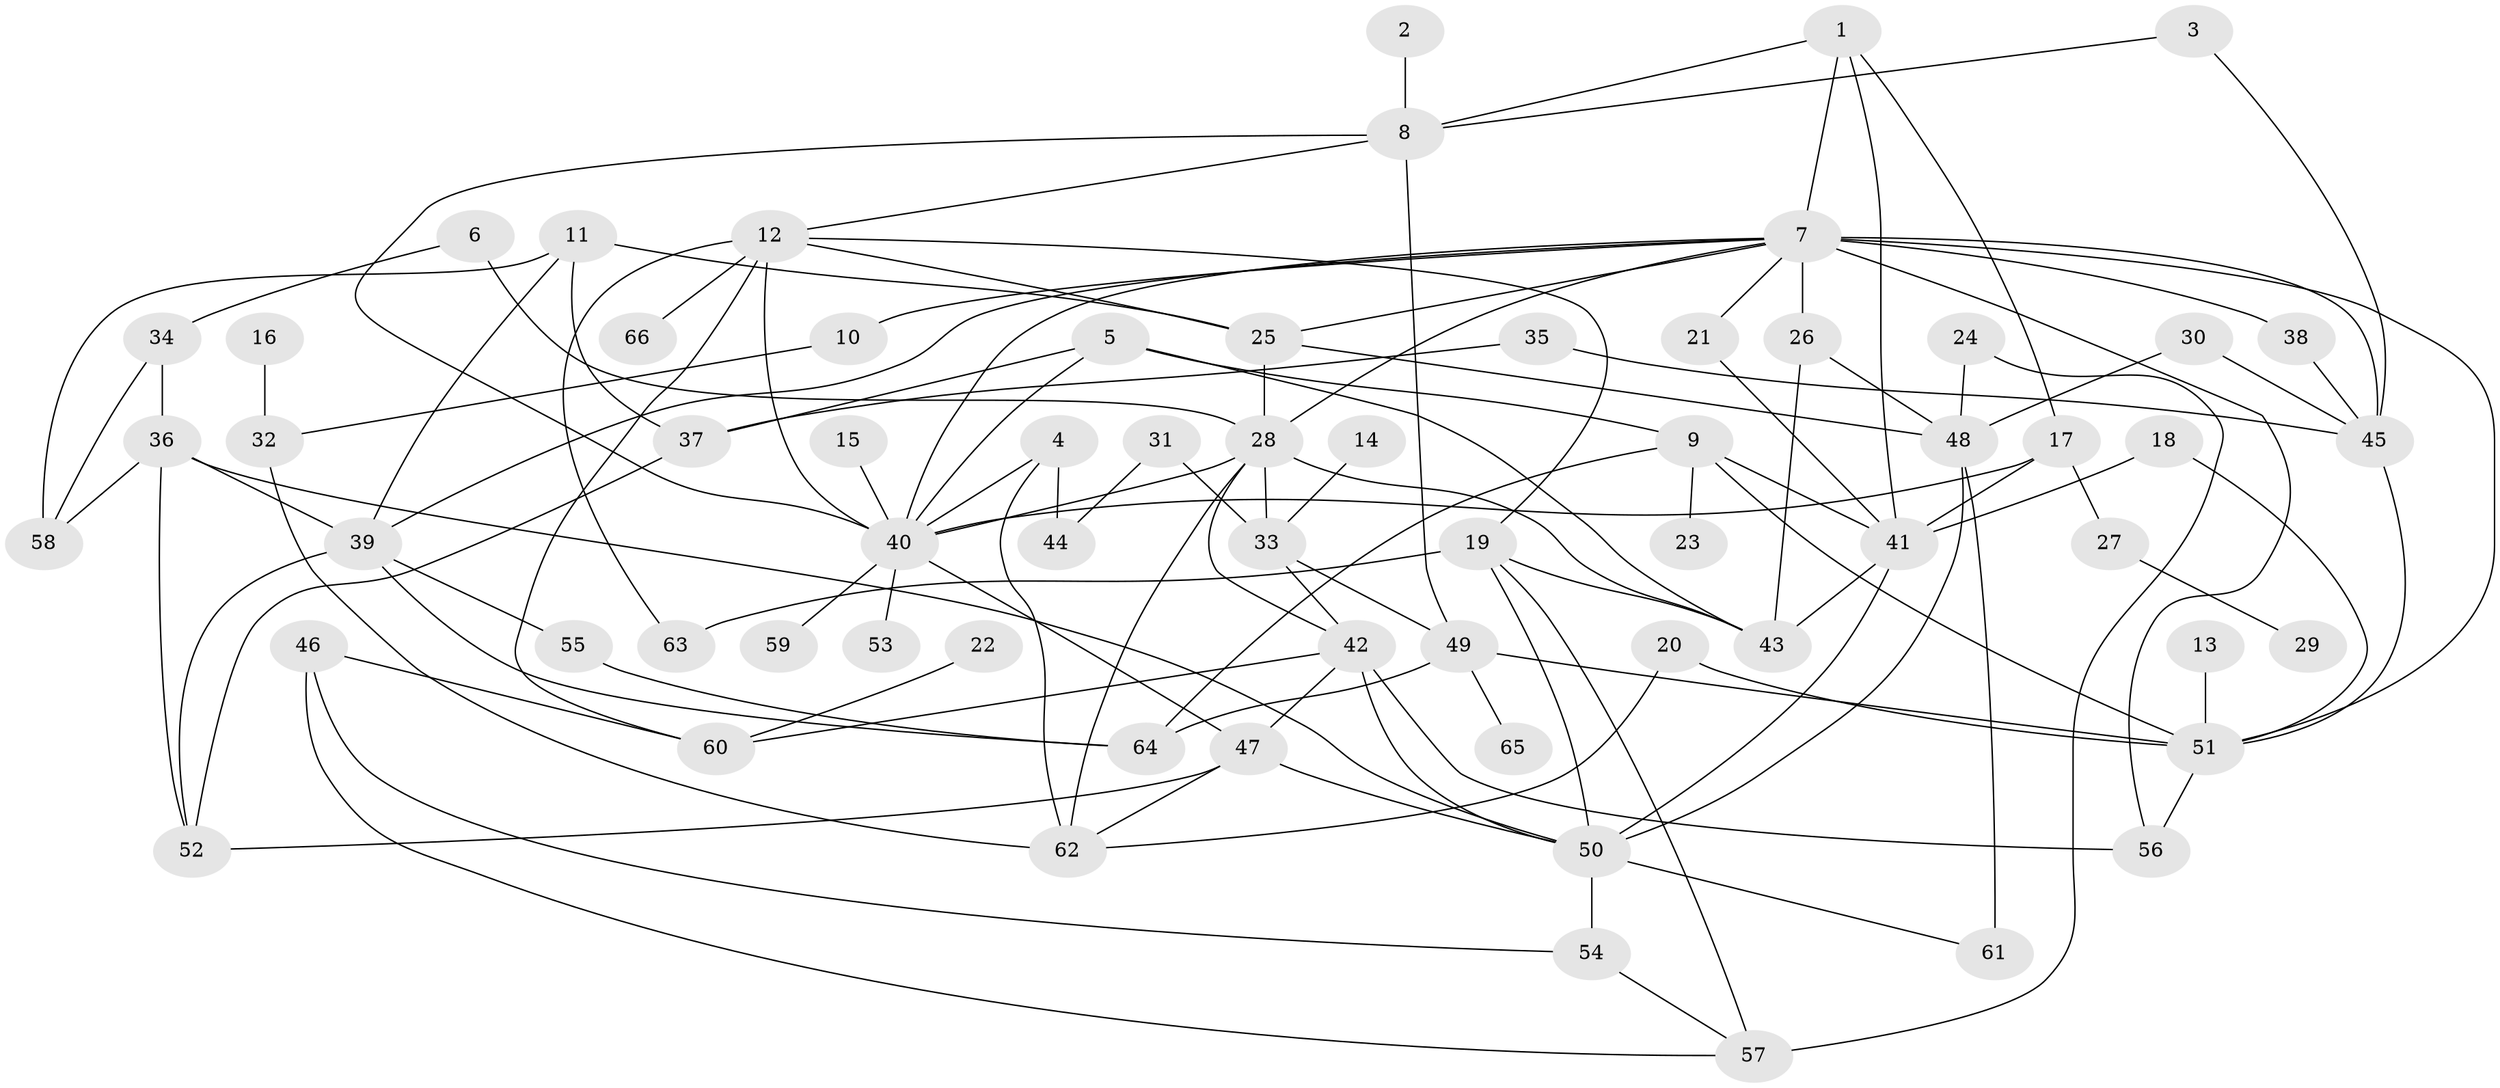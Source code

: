 // original degree distribution, {4: 0.1590909090909091, 5: 0.06060606060606061, 9: 0.007575757575757576, 7: 0.022727272727272728, 6: 0.030303030303030304, 1: 0.18181818181818182, 2: 0.3106060606060606, 3: 0.22727272727272727}
// Generated by graph-tools (version 1.1) at 2025/25/03/09/25 03:25:29]
// undirected, 66 vertices, 120 edges
graph export_dot {
graph [start="1"]
  node [color=gray90,style=filled];
  1;
  2;
  3;
  4;
  5;
  6;
  7;
  8;
  9;
  10;
  11;
  12;
  13;
  14;
  15;
  16;
  17;
  18;
  19;
  20;
  21;
  22;
  23;
  24;
  25;
  26;
  27;
  28;
  29;
  30;
  31;
  32;
  33;
  34;
  35;
  36;
  37;
  38;
  39;
  40;
  41;
  42;
  43;
  44;
  45;
  46;
  47;
  48;
  49;
  50;
  51;
  52;
  53;
  54;
  55;
  56;
  57;
  58;
  59;
  60;
  61;
  62;
  63;
  64;
  65;
  66;
  1 -- 7 [weight=1.0];
  1 -- 8 [weight=1.0];
  1 -- 17 [weight=1.0];
  1 -- 41 [weight=1.0];
  2 -- 8 [weight=1.0];
  3 -- 8 [weight=1.0];
  3 -- 45 [weight=1.0];
  4 -- 40 [weight=1.0];
  4 -- 44 [weight=1.0];
  4 -- 62 [weight=1.0];
  5 -- 9 [weight=1.0];
  5 -- 37 [weight=1.0];
  5 -- 40 [weight=1.0];
  5 -- 43 [weight=1.0];
  6 -- 28 [weight=1.0];
  6 -- 34 [weight=1.0];
  7 -- 10 [weight=1.0];
  7 -- 21 [weight=1.0];
  7 -- 25 [weight=1.0];
  7 -- 26 [weight=2.0];
  7 -- 28 [weight=1.0];
  7 -- 38 [weight=1.0];
  7 -- 39 [weight=1.0];
  7 -- 40 [weight=1.0];
  7 -- 45 [weight=1.0];
  7 -- 51 [weight=1.0];
  7 -- 56 [weight=1.0];
  8 -- 12 [weight=1.0];
  8 -- 40 [weight=1.0];
  8 -- 49 [weight=1.0];
  9 -- 23 [weight=1.0];
  9 -- 41 [weight=1.0];
  9 -- 51 [weight=1.0];
  9 -- 64 [weight=1.0];
  10 -- 32 [weight=1.0];
  11 -- 25 [weight=1.0];
  11 -- 37 [weight=1.0];
  11 -- 39 [weight=1.0];
  11 -- 58 [weight=1.0];
  12 -- 19 [weight=1.0];
  12 -- 25 [weight=1.0];
  12 -- 40 [weight=1.0];
  12 -- 60 [weight=1.0];
  12 -- 63 [weight=1.0];
  12 -- 66 [weight=1.0];
  13 -- 51 [weight=1.0];
  14 -- 33 [weight=1.0];
  15 -- 40 [weight=1.0];
  16 -- 32 [weight=1.0];
  17 -- 27 [weight=1.0];
  17 -- 40 [weight=1.0];
  17 -- 41 [weight=1.0];
  18 -- 41 [weight=1.0];
  18 -- 51 [weight=1.0];
  19 -- 43 [weight=1.0];
  19 -- 50 [weight=1.0];
  19 -- 57 [weight=1.0];
  19 -- 63 [weight=1.0];
  20 -- 51 [weight=1.0];
  20 -- 62 [weight=1.0];
  21 -- 41 [weight=1.0];
  22 -- 60 [weight=1.0];
  24 -- 48 [weight=1.0];
  24 -- 57 [weight=1.0];
  25 -- 28 [weight=1.0];
  25 -- 48 [weight=1.0];
  26 -- 43 [weight=1.0];
  26 -- 48 [weight=1.0];
  27 -- 29 [weight=1.0];
  28 -- 33 [weight=1.0];
  28 -- 40 [weight=1.0];
  28 -- 42 [weight=1.0];
  28 -- 43 [weight=1.0];
  28 -- 62 [weight=1.0];
  30 -- 45 [weight=1.0];
  30 -- 48 [weight=1.0];
  31 -- 33 [weight=1.0];
  31 -- 44 [weight=1.0];
  32 -- 62 [weight=1.0];
  33 -- 42 [weight=1.0];
  33 -- 49 [weight=1.0];
  34 -- 36 [weight=1.0];
  34 -- 58 [weight=1.0];
  35 -- 37 [weight=1.0];
  35 -- 45 [weight=1.0];
  36 -- 39 [weight=1.0];
  36 -- 50 [weight=1.0];
  36 -- 52 [weight=1.0];
  36 -- 58 [weight=1.0];
  37 -- 52 [weight=1.0];
  38 -- 45 [weight=1.0];
  39 -- 52 [weight=1.0];
  39 -- 55 [weight=1.0];
  39 -- 64 [weight=1.0];
  40 -- 47 [weight=1.0];
  40 -- 53 [weight=1.0];
  40 -- 59 [weight=1.0];
  41 -- 43 [weight=1.0];
  41 -- 50 [weight=1.0];
  42 -- 47 [weight=1.0];
  42 -- 50 [weight=1.0];
  42 -- 56 [weight=1.0];
  42 -- 60 [weight=1.0];
  45 -- 51 [weight=1.0];
  46 -- 54 [weight=1.0];
  46 -- 57 [weight=1.0];
  46 -- 60 [weight=1.0];
  47 -- 50 [weight=1.0];
  47 -- 52 [weight=1.0];
  47 -- 62 [weight=1.0];
  48 -- 50 [weight=1.0];
  48 -- 61 [weight=1.0];
  49 -- 51 [weight=1.0];
  49 -- 64 [weight=1.0];
  49 -- 65 [weight=1.0];
  50 -- 54 [weight=1.0];
  50 -- 61 [weight=1.0];
  51 -- 56 [weight=1.0];
  54 -- 57 [weight=1.0];
  55 -- 64 [weight=1.0];
}
